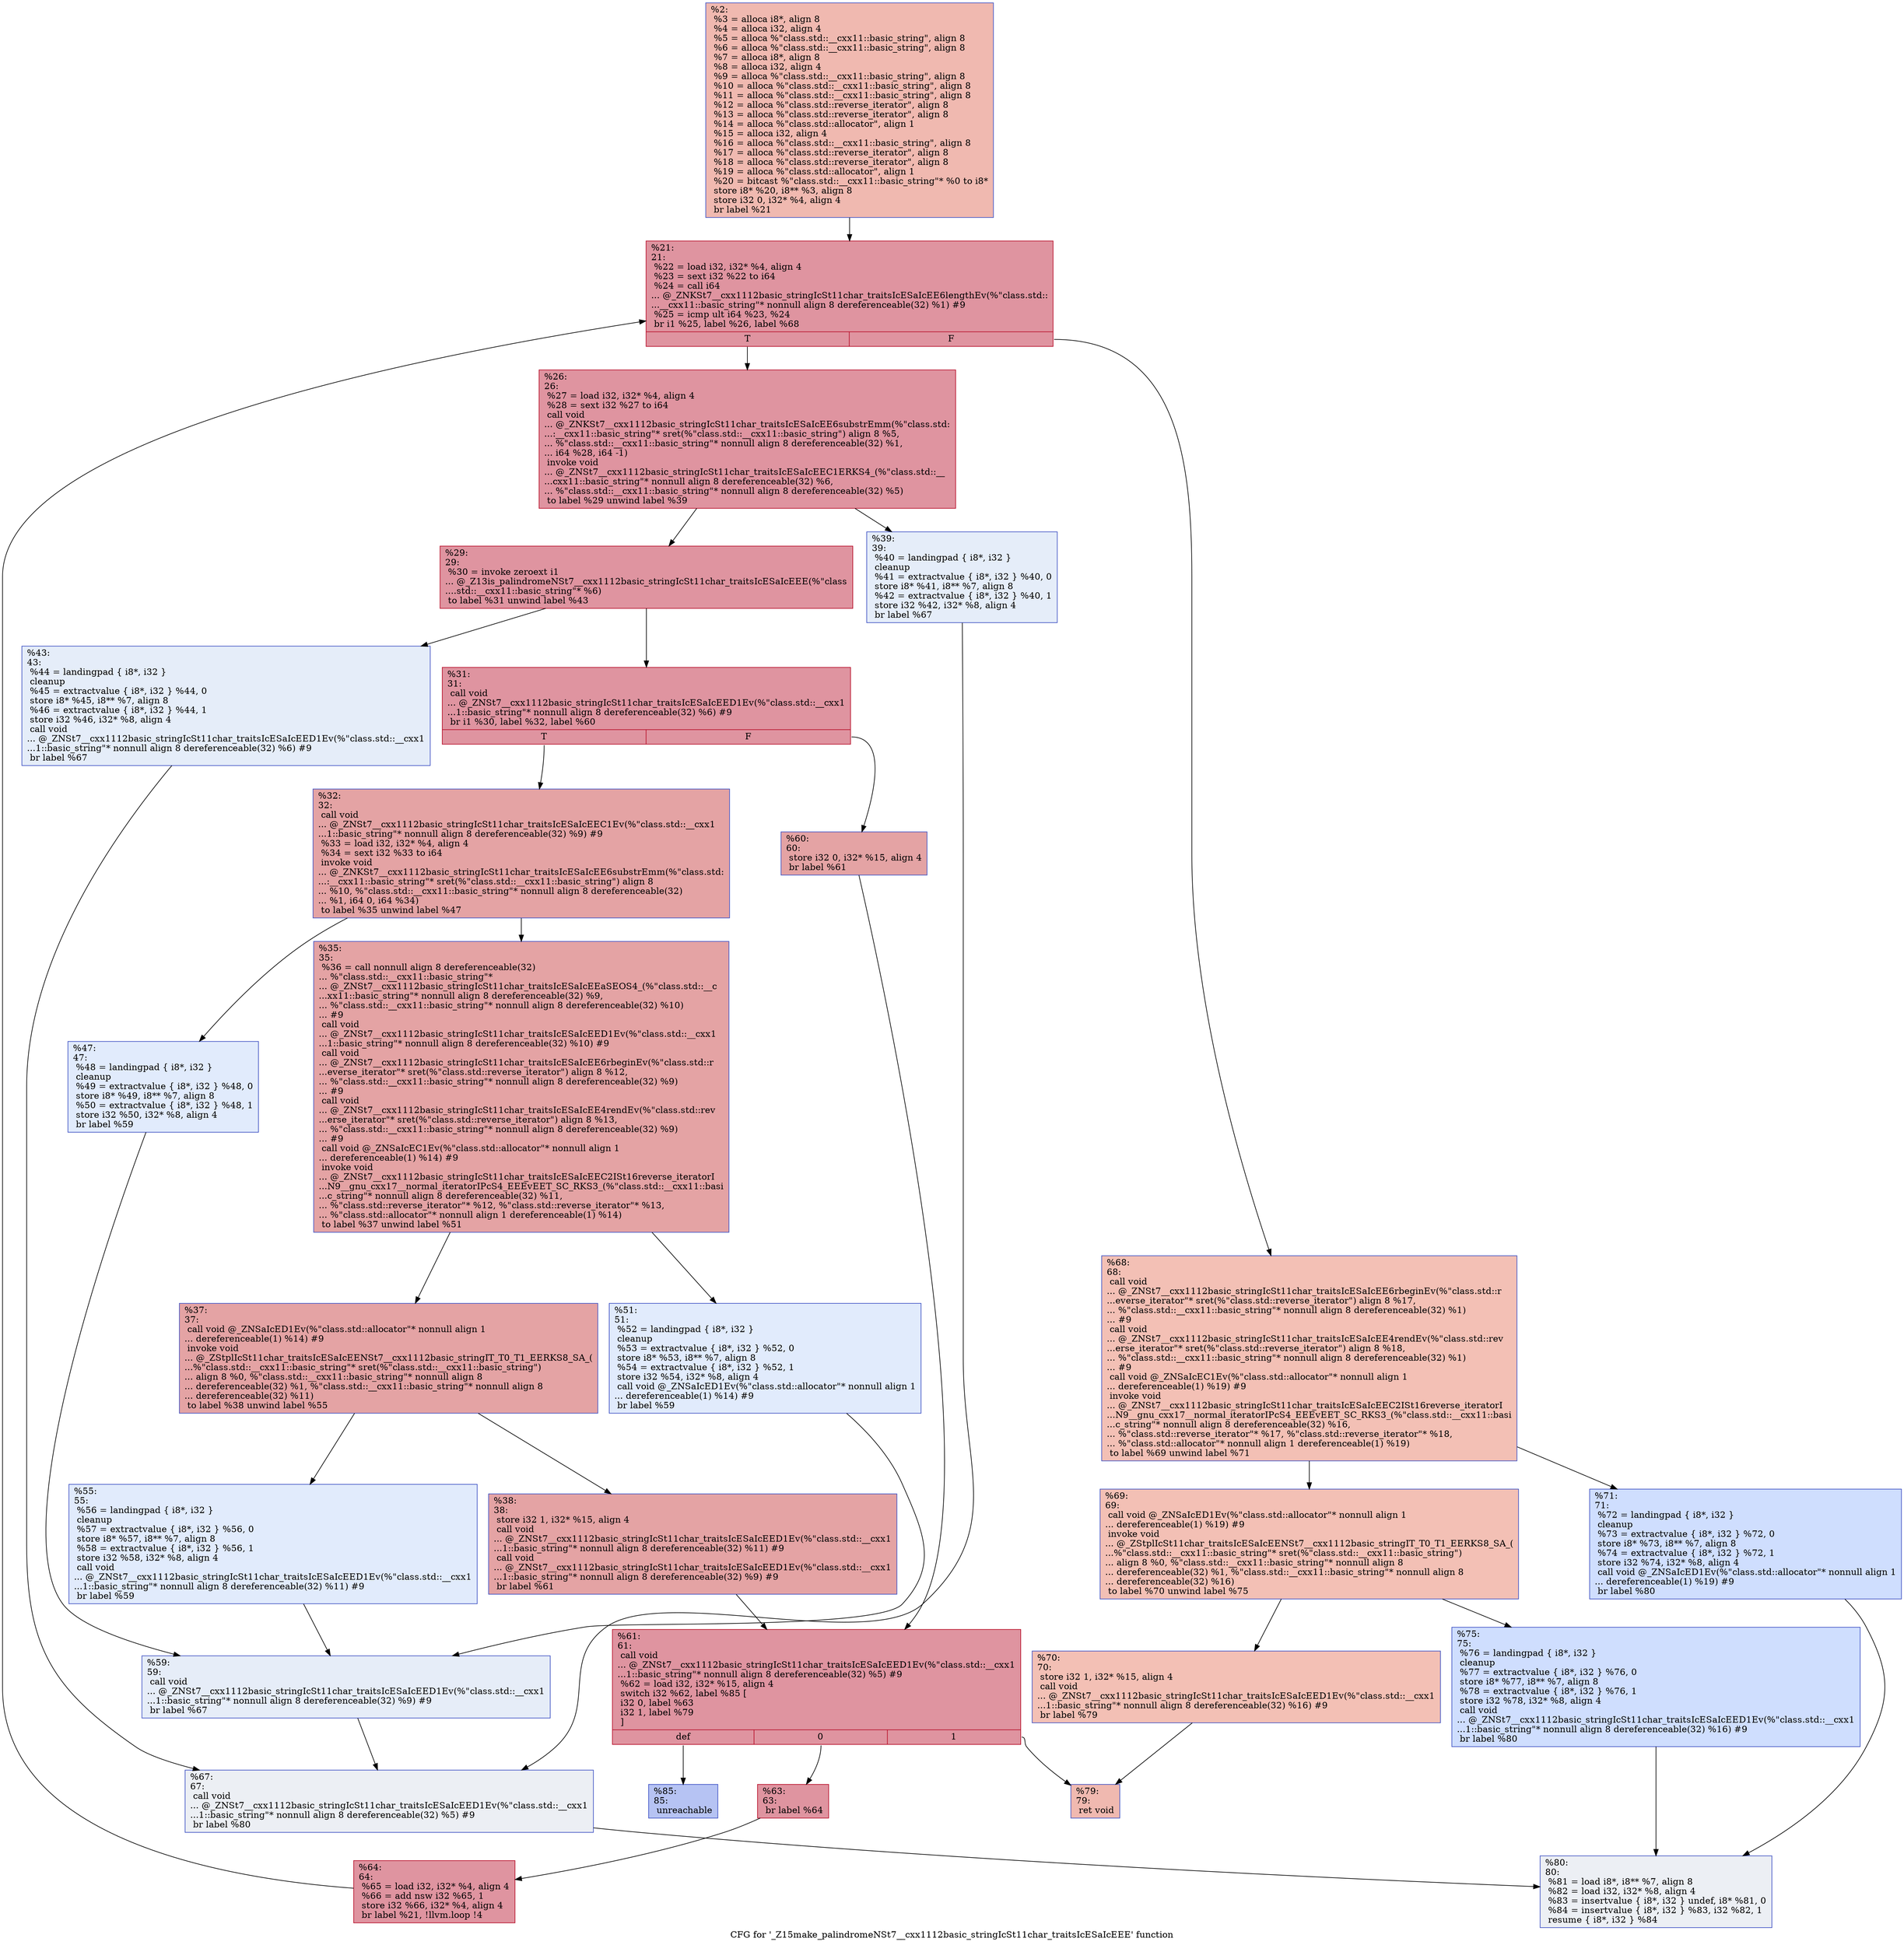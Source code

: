 digraph "CFG for '_Z15make_palindromeNSt7__cxx1112basic_stringIcSt11char_traitsIcESaIcEEE' function" {
	label="CFG for '_Z15make_palindromeNSt7__cxx1112basic_stringIcSt11char_traitsIcESaIcEEE' function";

	Node0x56518ef86fd0 [shape=record,color="#3d50c3ff", style=filled, fillcolor="#de614d70",label="{%2:\l  %3 = alloca i8*, align 8\l  %4 = alloca i32, align 4\l  %5 = alloca %\"class.std::__cxx11::basic_string\", align 8\l  %6 = alloca %\"class.std::__cxx11::basic_string\", align 8\l  %7 = alloca i8*, align 8\l  %8 = alloca i32, align 4\l  %9 = alloca %\"class.std::__cxx11::basic_string\", align 8\l  %10 = alloca %\"class.std::__cxx11::basic_string\", align 8\l  %11 = alloca %\"class.std::__cxx11::basic_string\", align 8\l  %12 = alloca %\"class.std::reverse_iterator\", align 8\l  %13 = alloca %\"class.std::reverse_iterator\", align 8\l  %14 = alloca %\"class.std::allocator\", align 1\l  %15 = alloca i32, align 4\l  %16 = alloca %\"class.std::__cxx11::basic_string\", align 8\l  %17 = alloca %\"class.std::reverse_iterator\", align 8\l  %18 = alloca %\"class.std::reverse_iterator\", align 8\l  %19 = alloca %\"class.std::allocator\", align 1\l  %20 = bitcast %\"class.std::__cxx11::basic_string\"* %0 to i8*\l  store i8* %20, i8** %3, align 8\l  store i32 0, i32* %4, align 4\l  br label %21\l}"];
	Node0x56518ef86fd0 -> Node0x56518ef87420;
	Node0x56518ef87420 [shape=record,color="#b70d28ff", style=filled, fillcolor="#b70d2870",label="{%21:\l21:                                               \l  %22 = load i32, i32* %4, align 4\l  %23 = sext i32 %22 to i64\l  %24 = call i64\l... @_ZNKSt7__cxx1112basic_stringIcSt11char_traitsIcESaIcEE6lengthEv(%\"class.std::\l...__cxx11::basic_string\"* nonnull align 8 dereferenceable(32) %1) #9\l  %25 = icmp ult i64 %23, %24\l  br i1 %25, label %26, label %68\l|{<s0>T|<s1>F}}"];
	Node0x56518ef87420:s0 -> Node0x56518ef87de0;
	Node0x56518ef87420:s1 -> Node0x56518ef880f0;
	Node0x56518ef87de0 [shape=record,color="#b70d28ff", style=filled, fillcolor="#b70d2870",label="{%26:\l26:                                               \l  %27 = load i32, i32* %4, align 4\l  %28 = sext i32 %27 to i64\l  call void\l... @_ZNKSt7__cxx1112basic_stringIcSt11char_traitsIcESaIcEE6substrEmm(%\"class.std:\l...:__cxx11::basic_string\"* sret(%\"class.std::__cxx11::basic_string\") align 8 %5,\l... %\"class.std::__cxx11::basic_string\"* nonnull align 8 dereferenceable(32) %1,\l... i64 %28, i64 -1)\l  invoke void\l... @_ZNSt7__cxx1112basic_stringIcSt11char_traitsIcESaIcEEC1ERKS4_(%\"class.std::__\l...cxx11::basic_string\"* nonnull align 8 dereferenceable(32) %6,\l... %\"class.std::__cxx11::basic_string\"* nonnull align 8 dereferenceable(32) %5)\l          to label %29 unwind label %39\l}"];
	Node0x56518ef87de0 -> Node0x56518ef88680;
	Node0x56518ef87de0 -> Node0x56518ef886d0;
	Node0x56518ef88680 [shape=record,color="#b70d28ff", style=filled, fillcolor="#b70d2870",label="{%29:\l29:                                               \l  %30 = invoke zeroext i1\l... @_Z13is_palindromeNSt7__cxx1112basic_stringIcSt11char_traitsIcESaIcEEE(%\"class\l....std::__cxx11::basic_string\"* %6)\l          to label %31 unwind label %43\l}"];
	Node0x56518ef88680 -> Node0x56518ef889e0;
	Node0x56518ef88680 -> Node0x56518ef88a30;
	Node0x56518ef889e0 [shape=record,color="#b70d28ff", style=filled, fillcolor="#b70d2870",label="{%31:\l31:                                               \l  call void\l... @_ZNSt7__cxx1112basic_stringIcSt11char_traitsIcESaIcEED1Ev(%\"class.std::__cxx1\l...1::basic_string\"* nonnull align 8 dereferenceable(32) %6) #9\l  br i1 %30, label %32, label %60\l|{<s0>T|<s1>F}}"];
	Node0x56518ef889e0:s0 -> Node0x56518ef882d0;
	Node0x56518ef889e0:s1 -> Node0x56518ef88c00;
	Node0x56518ef882d0 [shape=record,color="#3d50c3ff", style=filled, fillcolor="#c32e3170",label="{%32:\l32:                                               \l  call void\l... @_ZNSt7__cxx1112basic_stringIcSt11char_traitsIcESaIcEEC1Ev(%\"class.std::__cxx1\l...1::basic_string\"* nonnull align 8 dereferenceable(32) %9) #9\l  %33 = load i32, i32* %4, align 4\l  %34 = sext i32 %33 to i64\l  invoke void\l... @_ZNKSt7__cxx1112basic_stringIcSt11char_traitsIcESaIcEE6substrEmm(%\"class.std:\l...:__cxx11::basic_string\"* sret(%\"class.std::__cxx11::basic_string\") align 8\l... %10, %\"class.std::__cxx11::basic_string\"* nonnull align 8 dereferenceable(32)\l... %1, i64 0, i64 %34)\l          to label %35 unwind label %47\l}"];
	Node0x56518ef882d0 -> Node0x56518ef89330;
	Node0x56518ef882d0 -> Node0x56518ef89380;
	Node0x56518ef89330 [shape=record,color="#3d50c3ff", style=filled, fillcolor="#c32e3170",label="{%35:\l35:                                               \l  %36 = call nonnull align 8 dereferenceable(32)\l... %\"class.std::__cxx11::basic_string\"*\l... @_ZNSt7__cxx1112basic_stringIcSt11char_traitsIcESaIcEEaSEOS4_(%\"class.std::__c\l...xx11::basic_string\"* nonnull align 8 dereferenceable(32) %9,\l... %\"class.std::__cxx11::basic_string\"* nonnull align 8 dereferenceable(32) %10)\l... #9\l  call void\l... @_ZNSt7__cxx1112basic_stringIcSt11char_traitsIcESaIcEED1Ev(%\"class.std::__cxx1\l...1::basic_string\"* nonnull align 8 dereferenceable(32) %10) #9\l  call void\l... @_ZNSt7__cxx1112basic_stringIcSt11char_traitsIcESaIcEE6rbeginEv(%\"class.std::r\l...everse_iterator\"* sret(%\"class.std::reverse_iterator\") align 8 %12,\l... %\"class.std::__cxx11::basic_string\"* nonnull align 8 dereferenceable(32) %9)\l... #9\l  call void\l... @_ZNSt7__cxx1112basic_stringIcSt11char_traitsIcESaIcEE4rendEv(%\"class.std::rev\l...erse_iterator\"* sret(%\"class.std::reverse_iterator\") align 8 %13,\l... %\"class.std::__cxx11::basic_string\"* nonnull align 8 dereferenceable(32) %9)\l... #9\l  call void @_ZNSaIcEC1Ev(%\"class.std::allocator\"* nonnull align 1\l... dereferenceable(1) %14) #9\l  invoke void\l... @_ZNSt7__cxx1112basic_stringIcSt11char_traitsIcESaIcEEC2ISt16reverse_iteratorI\l...N9__gnu_cxx17__normal_iteratorIPcS4_EEEvEET_SC_RKS3_(%\"class.std::__cxx11::basi\l...c_string\"* nonnull align 8 dereferenceable(32) %11,\l... %\"class.std::reverse_iterator\"* %12, %\"class.std::reverse_iterator\"* %13,\l... %\"class.std::allocator\"* nonnull align 1 dereferenceable(1) %14)\l          to label %37 unwind label %51\l}"];
	Node0x56518ef89330 -> Node0x56518ef89d00;
	Node0x56518ef89330 -> Node0x56518ef89d50;
	Node0x56518ef89d00 [shape=record,color="#3d50c3ff", style=filled, fillcolor="#c32e3170",label="{%37:\l37:                                               \l  call void @_ZNSaIcED1Ev(%\"class.std::allocator\"* nonnull align 1\l... dereferenceable(1) %14) #9\l  invoke void\l... @_ZStplIcSt11char_traitsIcESaIcEENSt7__cxx1112basic_stringIT_T0_T1_EERKS8_SA_(\l...%\"class.std::__cxx11::basic_string\"* sret(%\"class.std::__cxx11::basic_string\")\l... align 8 %0, %\"class.std::__cxx11::basic_string\"* nonnull align 8\l... dereferenceable(32) %1, %\"class.std::__cxx11::basic_string\"* nonnull align 8\l... dereferenceable(32) %11)\l          to label %38 unwind label %55\l}"];
	Node0x56518ef89d00 -> Node0x56518ef8a1a0;
	Node0x56518ef89d00 -> Node0x56518ef8a1f0;
	Node0x56518ef8a1a0 [shape=record,color="#3d50c3ff", style=filled, fillcolor="#c32e3170",label="{%38:\l38:                                               \l  store i32 1, i32* %15, align 4\l  call void\l... @_ZNSt7__cxx1112basic_stringIcSt11char_traitsIcESaIcEED1Ev(%\"class.std::__cxx1\l...1::basic_string\"* nonnull align 8 dereferenceable(32) %11) #9\l  call void\l... @_ZNSt7__cxx1112basic_stringIcSt11char_traitsIcESaIcEED1Ev(%\"class.std::__cxx1\l...1::basic_string\"* nonnull align 8 dereferenceable(32) %9) #9\l  br label %61\l}"];
	Node0x56518ef8a1a0 -> Node0x56518ef8a4d0;
	Node0x56518ef886d0 [shape=record,color="#3d50c3ff", style=filled, fillcolor="#c5d6f270",label="{%39:\l39:                                               \l  %40 = landingpad \{ i8*, i32 \}\l          cleanup\l  %41 = extractvalue \{ i8*, i32 \} %40, 0\l  store i8* %41, i8** %7, align 8\l  %42 = extractvalue \{ i8*, i32 \} %40, 1\l  store i32 %42, i32* %8, align 4\l  br label %67\l}"];
	Node0x56518ef886d0 -> Node0x56518ef8aa20;
	Node0x56518ef88a30 [shape=record,color="#3d50c3ff", style=filled, fillcolor="#c5d6f270",label="{%43:\l43:                                               \l  %44 = landingpad \{ i8*, i32 \}\l          cleanup\l  %45 = extractvalue \{ i8*, i32 \} %44, 0\l  store i8* %45, i8** %7, align 8\l  %46 = extractvalue \{ i8*, i32 \} %44, 1\l  store i32 %46, i32* %8, align 4\l  call void\l... @_ZNSt7__cxx1112basic_stringIcSt11char_traitsIcESaIcEED1Ev(%\"class.std::__cxx1\l...1::basic_string\"* nonnull align 8 dereferenceable(32) %6) #9\l  br label %67\l}"];
	Node0x56518ef88a30 -> Node0x56518ef8aa20;
	Node0x56518ef89380 [shape=record,color="#3d50c3ff", style=filled, fillcolor="#bbd1f870",label="{%47:\l47:                                               \l  %48 = landingpad \{ i8*, i32 \}\l          cleanup\l  %49 = extractvalue \{ i8*, i32 \} %48, 0\l  store i8* %49, i8** %7, align 8\l  %50 = extractvalue \{ i8*, i32 \} %48, 1\l  store i32 %50, i32* %8, align 4\l  br label %59\l}"];
	Node0x56518ef89380 -> Node0x56518ef8b1c0;
	Node0x56518ef89d50 [shape=record,color="#3d50c3ff", style=filled, fillcolor="#bbd1f870",label="{%51:\l51:                                               \l  %52 = landingpad \{ i8*, i32 \}\l          cleanup\l  %53 = extractvalue \{ i8*, i32 \} %52, 0\l  store i8* %53, i8** %7, align 8\l  %54 = extractvalue \{ i8*, i32 \} %52, 1\l  store i32 %54, i32* %8, align 4\l  call void @_ZNSaIcED1Ev(%\"class.std::allocator\"* nonnull align 1\l... dereferenceable(1) %14) #9\l  br label %59\l}"];
	Node0x56518ef89d50 -> Node0x56518ef8b1c0;
	Node0x56518ef8a1f0 [shape=record,color="#3d50c3ff", style=filled, fillcolor="#bbd1f870",label="{%55:\l55:                                               \l  %56 = landingpad \{ i8*, i32 \}\l          cleanup\l  %57 = extractvalue \{ i8*, i32 \} %56, 0\l  store i8* %57, i8** %7, align 8\l  %58 = extractvalue \{ i8*, i32 \} %56, 1\l  store i32 %58, i32* %8, align 4\l  call void\l... @_ZNSt7__cxx1112basic_stringIcSt11char_traitsIcESaIcEED1Ev(%\"class.std::__cxx1\l...1::basic_string\"* nonnull align 8 dereferenceable(32) %11) #9\l  br label %59\l}"];
	Node0x56518ef8a1f0 -> Node0x56518ef8b1c0;
	Node0x56518ef8b1c0 [shape=record,color="#3d50c3ff", style=filled, fillcolor="#c7d7f070",label="{%59:\l59:                                               \l  call void\l... @_ZNSt7__cxx1112basic_stringIcSt11char_traitsIcESaIcEED1Ev(%\"class.std::__cxx1\l...1::basic_string\"* nonnull align 8 dereferenceable(32) %9) #9\l  br label %67\l}"];
	Node0x56518ef8b1c0 -> Node0x56518ef8aa20;
	Node0x56518ef88c00 [shape=record,color="#3d50c3ff", style=filled, fillcolor="#c32e3170",label="{%60:\l60:                                               \l  store i32 0, i32* %15, align 4\l  br label %61\l}"];
	Node0x56518ef88c00 -> Node0x56518ef8a4d0;
	Node0x56518ef8a4d0 [shape=record,color="#b70d28ff", style=filled, fillcolor="#b70d2870",label="{%61:\l61:                                               \l  call void\l... @_ZNSt7__cxx1112basic_stringIcSt11char_traitsIcESaIcEED1Ev(%\"class.std::__cxx1\l...1::basic_string\"* nonnull align 8 dereferenceable(32) %5) #9\l  %62 = load i32, i32* %15, align 4\l  switch i32 %62, label %85 [\l    i32 0, label %63\l    i32 1, label %79\l  ]\l|{<s0>def|<s1>0|<s2>1}}"];
	Node0x56518ef8a4d0:s0 -> Node0x56518ef8b960;
	Node0x56518ef8a4d0:s1 -> Node0x56518ef8bf50;
	Node0x56518ef8a4d0:s2 -> Node0x56518ef8bfa0;
	Node0x56518ef8bf50 [shape=record,color="#b70d28ff", style=filled, fillcolor="#b70d2870",label="{%63:\l63:                                               \l  br label %64\l}"];
	Node0x56518ef8bf50 -> Node0x56518ef8c110;
	Node0x56518ef8c110 [shape=record,color="#b70d28ff", style=filled, fillcolor="#b70d2870",label="{%64:\l64:                                               \l  %65 = load i32, i32* %4, align 4\l  %66 = add nsw i32 %65, 1\l  store i32 %66, i32* %4, align 4\l  br label %21, !llvm.loop !4\l}"];
	Node0x56518ef8c110 -> Node0x56518ef87420;
	Node0x56518ef8aa20 [shape=record,color="#3d50c3ff", style=filled, fillcolor="#d4dbe670",label="{%67:\l67:                                               \l  call void\l... @_ZNSt7__cxx1112basic_stringIcSt11char_traitsIcESaIcEED1Ev(%\"class.std::__cxx1\l...1::basic_string\"* nonnull align 8 dereferenceable(32) %5) #9\l  br label %80\l}"];
	Node0x56518ef8aa20 -> Node0x56518ef8d270;
	Node0x56518ef880f0 [shape=record,color="#3d50c3ff", style=filled, fillcolor="#e5705870",label="{%68:\l68:                                               \l  call void\l... @_ZNSt7__cxx1112basic_stringIcSt11char_traitsIcESaIcEE6rbeginEv(%\"class.std::r\l...everse_iterator\"* sret(%\"class.std::reverse_iterator\") align 8 %17,\l... %\"class.std::__cxx11::basic_string\"* nonnull align 8 dereferenceable(32) %1)\l... #9\l  call void\l... @_ZNSt7__cxx1112basic_stringIcSt11char_traitsIcESaIcEE4rendEv(%\"class.std::rev\l...erse_iterator\"* sret(%\"class.std::reverse_iterator\") align 8 %18,\l... %\"class.std::__cxx11::basic_string\"* nonnull align 8 dereferenceable(32) %1)\l... #9\l  call void @_ZNSaIcEC1Ev(%\"class.std::allocator\"* nonnull align 1\l... dereferenceable(1) %19) #9\l  invoke void\l... @_ZNSt7__cxx1112basic_stringIcSt11char_traitsIcESaIcEEC2ISt16reverse_iteratorI\l...N9__gnu_cxx17__normal_iteratorIPcS4_EEEvEET_SC_RKS3_(%\"class.std::__cxx11::basi\l...c_string\"* nonnull align 8 dereferenceable(32) %16,\l... %\"class.std::reverse_iterator\"* %17, %\"class.std::reverse_iterator\"* %18,\l... %\"class.std::allocator\"* nonnull align 1 dereferenceable(1) %19)\l          to label %69 unwind label %71\l}"];
	Node0x56518ef880f0 -> Node0x56518ef8d860;
	Node0x56518ef880f0 -> Node0x56518ef8d8b0;
	Node0x56518ef8d860 [shape=record,color="#3d50c3ff", style=filled, fillcolor="#e5705870",label="{%69:\l69:                                               \l  call void @_ZNSaIcED1Ev(%\"class.std::allocator\"* nonnull align 1\l... dereferenceable(1) %19) #9\l  invoke void\l... @_ZStplIcSt11char_traitsIcESaIcEENSt7__cxx1112basic_stringIT_T0_T1_EERKS8_SA_(\l...%\"class.std::__cxx11::basic_string\"* sret(%\"class.std::__cxx11::basic_string\")\l... align 8 %0, %\"class.std::__cxx11::basic_string\"* nonnull align 8\l... dereferenceable(32) %1, %\"class.std::__cxx11::basic_string\"* nonnull align 8\l... dereferenceable(32) %16)\l          to label %70 unwind label %75\l}"];
	Node0x56518ef8d860 -> Node0x56518ef8dc60;
	Node0x56518ef8d860 -> Node0x56518ef8dcb0;
	Node0x56518ef8dc60 [shape=record,color="#3d50c3ff", style=filled, fillcolor="#e5705870",label="{%70:\l70:                                               \l  store i32 1, i32* %15, align 4\l  call void\l... @_ZNSt7__cxx1112basic_stringIcSt11char_traitsIcESaIcEED1Ev(%\"class.std::__cxx1\l...1::basic_string\"* nonnull align 8 dereferenceable(32) %16) #9\l  br label %79\l}"];
	Node0x56518ef8dc60 -> Node0x56518ef8bfa0;
	Node0x56518ef8d8b0 [shape=record,color="#3d50c3ff", style=filled, fillcolor="#93b5fe70",label="{%71:\l71:                                               \l  %72 = landingpad \{ i8*, i32 \}\l          cleanup\l  %73 = extractvalue \{ i8*, i32 \} %72, 0\l  store i8* %73, i8** %7, align 8\l  %74 = extractvalue \{ i8*, i32 \} %72, 1\l  store i32 %74, i32* %8, align 4\l  call void @_ZNSaIcED1Ev(%\"class.std::allocator\"* nonnull align 1\l... dereferenceable(1) %19) #9\l  br label %80\l}"];
	Node0x56518ef8d8b0 -> Node0x56518ef8d270;
	Node0x56518ef8dcb0 [shape=record,color="#3d50c3ff", style=filled, fillcolor="#93b5fe70",label="{%75:\l75:                                               \l  %76 = landingpad \{ i8*, i32 \}\l          cleanup\l  %77 = extractvalue \{ i8*, i32 \} %76, 0\l  store i8* %77, i8** %7, align 8\l  %78 = extractvalue \{ i8*, i32 \} %76, 1\l  store i32 %78, i32* %8, align 4\l  call void\l... @_ZNSt7__cxx1112basic_stringIcSt11char_traitsIcESaIcEED1Ev(%\"class.std::__cxx1\l...1::basic_string\"* nonnull align 8 dereferenceable(32) %16) #9\l  br label %80\l}"];
	Node0x56518ef8dcb0 -> Node0x56518ef8d270;
	Node0x56518ef8bfa0 [shape=record,color="#3d50c3ff", style=filled, fillcolor="#de614d70",label="{%79:\l79:                                               \l  ret void\l}"];
	Node0x56518ef8d270 [shape=record,color="#3d50c3ff", style=filled, fillcolor="#d4dbe670",label="{%80:\l80:                                               \l  %81 = load i8*, i8** %7, align 8\l  %82 = load i32, i32* %8, align 4\l  %83 = insertvalue \{ i8*, i32 \} undef, i8* %81, 0\l  %84 = insertvalue \{ i8*, i32 \} %83, i32 %82, 1\l  resume \{ i8*, i32 \} %84\l}"];
	Node0x56518ef8b960 [shape=record,color="#3d50c3ff", style=filled, fillcolor="#5977e370",label="{%85:\l85:                                               \l  unreachable\l}"];
}

